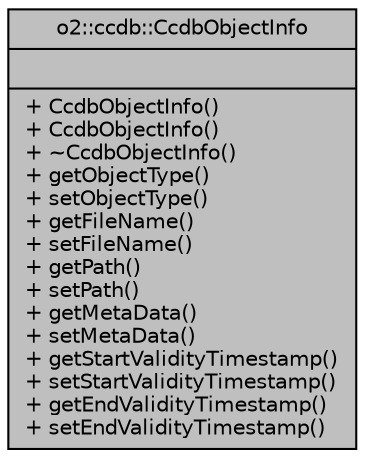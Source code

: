 digraph "o2::ccdb::CcdbObjectInfo"
{
 // INTERACTIVE_SVG=YES
  bgcolor="transparent";
  edge [fontname="Helvetica",fontsize="10",labelfontname="Helvetica",labelfontsize="10"];
  node [fontname="Helvetica",fontsize="10",shape=record];
  Node1 [label="{o2::ccdb::CcdbObjectInfo\n||+ CcdbObjectInfo()\l+ CcdbObjectInfo()\l+ ~CcdbObjectInfo()\l+ getObjectType()\l+ setObjectType()\l+ getFileName()\l+ setFileName()\l+ getPath()\l+ setPath()\l+ getMetaData()\l+ setMetaData()\l+ getStartValidityTimestamp()\l+ setStartValidityTimestamp()\l+ getEndValidityTimestamp()\l+ setEndValidityTimestamp()\l}",height=0.2,width=0.4,color="black", fillcolor="grey75", style="filled", fontcolor="black"];
}
